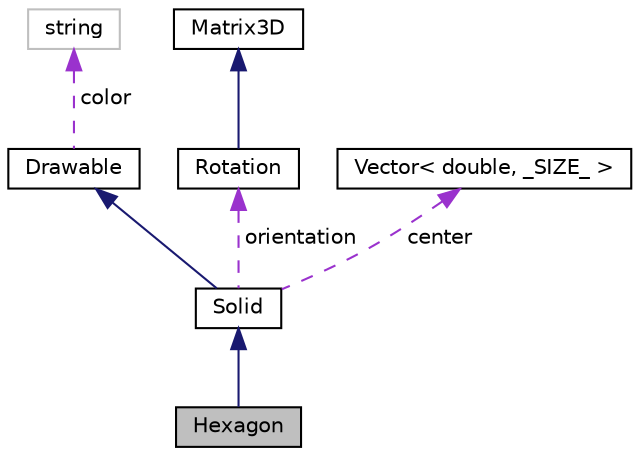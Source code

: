 digraph "Hexagon"
{
 // LATEX_PDF_SIZE
  edge [fontname="Helvetica",fontsize="10",labelfontname="Helvetica",labelfontsize="10"];
  node [fontname="Helvetica",fontsize="10",shape=record];
  Node1 [label="Hexagon",height=0.2,width=0.4,color="black", fillcolor="grey75", style="filled", fontcolor="black",tooltip=" "];
  Node2 -> Node1 [dir="back",color="midnightblue",fontsize="10",style="solid",fontname="Helvetica"];
  Node2 [label="Solid",height=0.2,width=0.4,color="black", fillcolor="white", style="filled",URL="$classSolid.html",tooltip=" "];
  Node3 -> Node2 [dir="back",color="midnightblue",fontsize="10",style="solid",fontname="Helvetica"];
  Node3 [label="Drawable",height=0.2,width=0.4,color="black", fillcolor="white", style="filled",URL="$classDrawable.html",tooltip=" "];
  Node4 -> Node3 [dir="back",color="darkorchid3",fontsize="10",style="dashed",label=" color" ,fontname="Helvetica"];
  Node4 [label="string",height=0.2,width=0.4,color="grey75", fillcolor="white", style="filled",tooltip=" "];
  Node5 -> Node2 [dir="back",color="darkorchid3",fontsize="10",style="dashed",label=" orientation" ,fontname="Helvetica"];
  Node5 [label="Rotation",height=0.2,width=0.4,color="black", fillcolor="white", style="filled",URL="$classRotation.html",tooltip=" "];
  Node6 -> Node5 [dir="back",color="midnightblue",fontsize="10",style="solid",fontname="Helvetica"];
  Node6 [label="Matrix3D",height=0.2,width=0.4,color="black", fillcolor="white", style="filled",URL="$classMatrix.html",tooltip=" "];
  Node7 -> Node2 [dir="back",color="darkorchid3",fontsize="10",style="dashed",label=" center" ,fontname="Helvetica"];
  Node7 [label="Vector\< double, _SIZE_ \>",height=0.2,width=0.4,color="black", fillcolor="white", style="filled",URL="$classVector.html",tooltip=" "];
}
